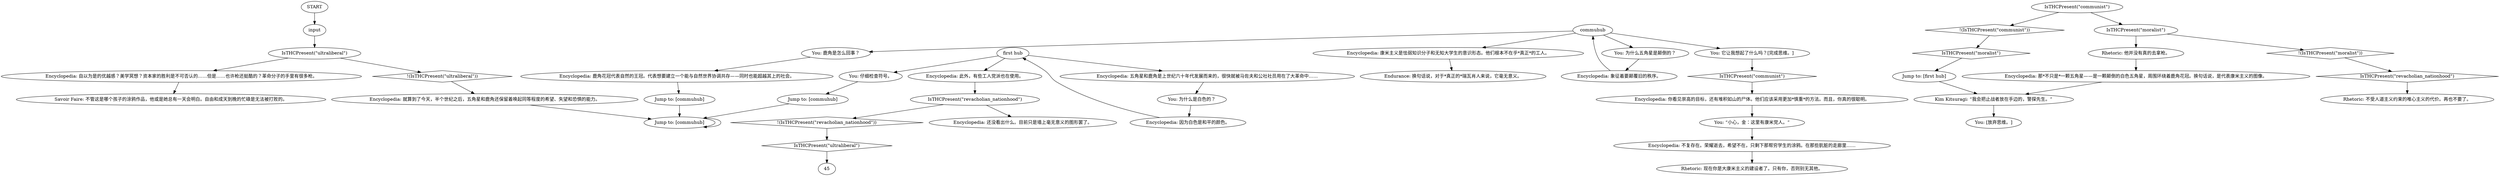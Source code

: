 # APT ORB / encyclo logo of communism
# The symbol of communism.
# ==================================================
digraph G {
	  0 [label="START"];
	  1 [label="input"];
	  2 [label="Encyclopedia: 因为白色是和平的颜色。"];
	  3 [label="Encyclopedia: 鹿角花冠代表自然的王冠。代表想要建立一个能与自然世界协调共存——同时也能超越其上的社会。"];
	  4 [label="Endurance: 换句话说，对于*真正的*瑞瓦肖人来说，它毫无意义。"];
	  5 [label="Savoir Faire: 不管这是哪个孩子的涂鸦作品，他或是她总有一天会明白。自由和成天到晚的忙碌是无法被打败的。"];
	  6 [label="You: 它让我想起了什么吗？[完成思维。]"];
	  7 [label="You: 为什么五角星是颠倒的？"];
	  8 [label="You: 仔细检查符号。"];
	  9 [label="Encyclopedia: 象征着要颠覆旧的秩序。"];
	  10 [label="Jump to: [commuhub]"];
	  11 [label="Rhetoric: 现在你是大康米主义的建设者了。只有你，否则别无其他。"];
	  12 [label="You: 鹿角是怎么回事？"];
	  13 [label="IsTHCPresent(\"communist\")"];
	  14 [label="IsTHCPresent(\"communist\")", shape=diamond];
	  15 [label="!(IsTHCPresent(\"communist\"))", shape=diamond];
	  16 [label="IsTHCPresent(\"moralist\")"];
	  17 [label="IsTHCPresent(\"moralist\")", shape=diamond];
	  18 [label="!(IsTHCPresent(\"moralist\"))", shape=diamond];
	  19 [label="Rhetoric: 他并没有真的去拿枪。"];
	  20 [label="You: [放弃思维。]"];
	  21 [label="Encyclopedia: 五角星和鹿角是上世纪六十年代发展而来的，很快就被马佐夫和公社社员用在了大革命中……"];
	  22 [label="Jump to: [commuhub]"];
	  23 [label="IsTHCPresent(\"revacholian_nationhood\")"];
	  24 [label="IsTHCPresent(\"revacholian_nationhood\")", shape=diamond];
	  25 [label="!(IsTHCPresent(\"revacholian_nationhood\"))", shape=diamond];
	  26 [label="Encyclopedia: 还没看出什么。目前只是墙上毫无意义的图形罢了。"];
	  27 [label="Encyclopedia: 就算到了今天，半个世纪之后，五角星和鹿角还保留着唤起同等程度的希望、失望和恐惧的能力。"];
	  28 [label="You: 为什么是白色的？"];
	  29 [label="Encyclopedia: 康米主义是怯弱知识分子和无知大学生的意识形态。他们根本不在乎*真正*的工人。"];
	  30 [label="Rhetoric: 不受人道主义约束的唯心主义的代价。再也不要了。"];
	  31 [label="You: “小心，金：这里有康米党人。”"];
	  32 [label="Encyclopedia: 此外，有些工人党派也在使用。"];
	  33 [label="commuhub"];
	  34 [label="Jump to: [commuhub]"];
	  35 [label="first hub"];
	  36 [label="Kim Kitsuragi: “我会把止战者放在手边的，警探先生。”"];
	  37 [label="Encyclopedia: 不复存在。荣耀逝去，希望不在，只剩下那帮穷学生的涂鸦。在那些肮脏的走廊里……"];
	  38 [label="Encyclopedia: 你看见崇高的目标，还有堆积如山的尸体。他们应该采用更加*慎重*的方法。而且，你真的很聪明。"];
	  39 [label="Jump to: [first hub]"];
	  40 [label="Encyclopedia: 那*不只是*一颗五角星——是一颗颠倒的白色五角星，周围环绕着鹿角花冠。换句话说，是代表康米主义的图像。"];
	  41 [label="IsTHCPresent(\"ultraliberal\")"];
	  42 [label="IsTHCPresent(\"ultraliberal\")", shape=diamond];
	  43 [label="!(IsTHCPresent(\"ultraliberal\"))", shape=diamond];
	  44 [label="Encyclopedia: 自以为是的优越感？美学冥想？资本家的胜利是不可否认的……但是……也许枪还挺酷的？革命分子的手里有很多枪。"];
	  0 -> 1
	  1 -> 41
	  2 -> 35
	  3 -> 10
	  6 -> 14
	  7 -> 9
	  8 -> 22
	  9 -> 33
	  10 -> 34
	  12 -> 3
	  13 -> 16
	  13 -> 15
	  14 -> 38
	  15 -> 17
	  16 -> 18
	  16 -> 19
	  17 -> 39
	  18 -> 24
	  19 -> 40
	  21 -> 28
	  22 -> 34
	  23 -> 25
	  23 -> 26
	  24 -> 30
	  25 -> 42
	  27 -> 34
	  28 -> 2
	  29 -> 4
	  31 -> 37
	  32 -> 23
	  33 -> 12
	  33 -> 29
	  33 -> 6
	  33 -> 7
	  34 -> 34
	  35 -> 32
	  35 -> 8
	  35 -> 21
	  36 -> 20
	  37 -> 11
	  38 -> 31
	  39 -> 36
	  40 -> 36
	  41 -> 43
	  41 -> 44
	  42 -> 45
	  43 -> 27
	  44 -> 5
}

